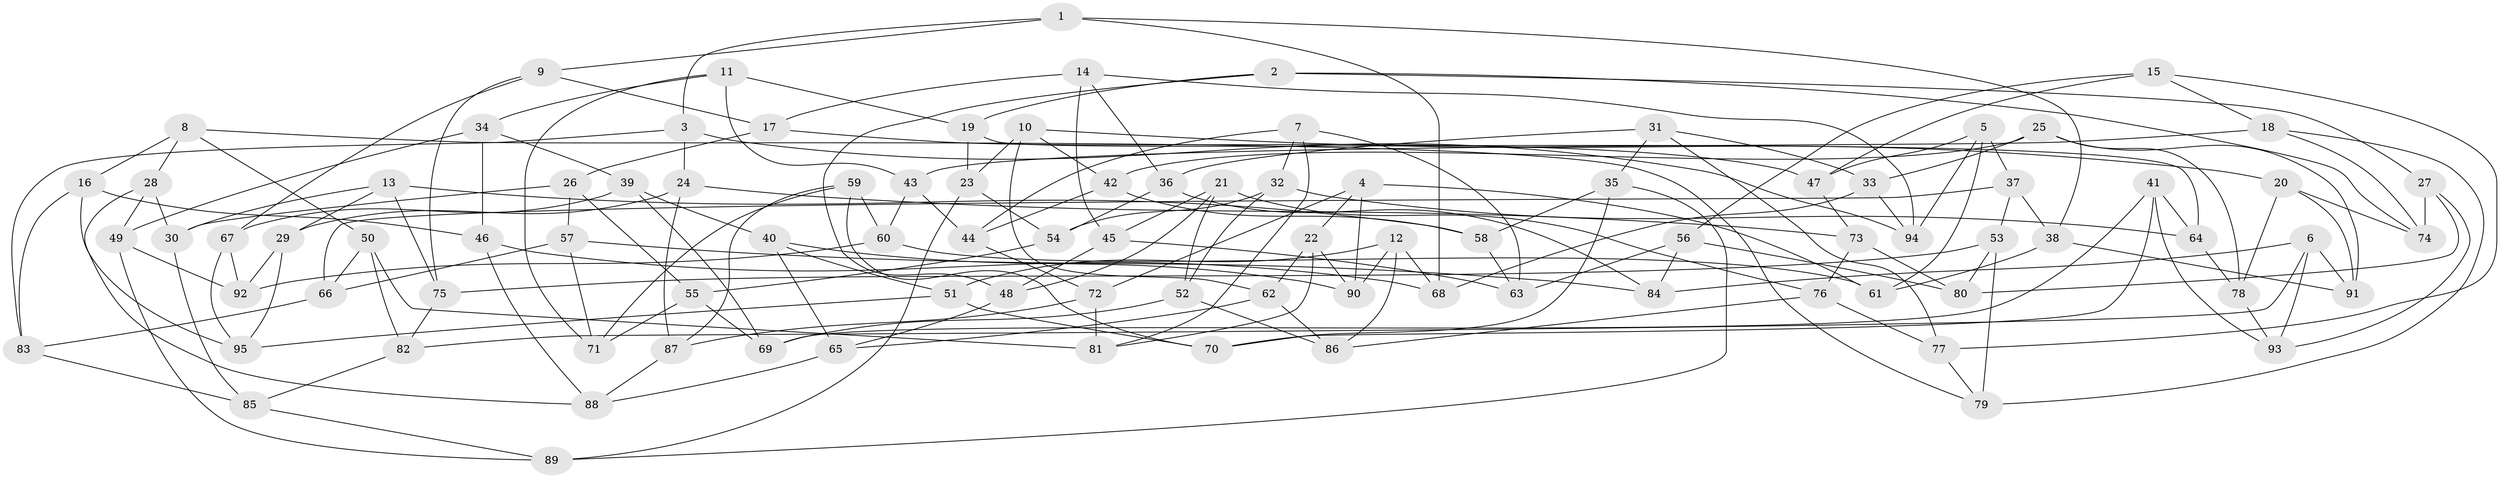 // Generated by graph-tools (version 1.1) at 2025/03/03/09/25 03:03:02]
// undirected, 95 vertices, 190 edges
graph export_dot {
graph [start="1"]
  node [color=gray90,style=filled];
  1;
  2;
  3;
  4;
  5;
  6;
  7;
  8;
  9;
  10;
  11;
  12;
  13;
  14;
  15;
  16;
  17;
  18;
  19;
  20;
  21;
  22;
  23;
  24;
  25;
  26;
  27;
  28;
  29;
  30;
  31;
  32;
  33;
  34;
  35;
  36;
  37;
  38;
  39;
  40;
  41;
  42;
  43;
  44;
  45;
  46;
  47;
  48;
  49;
  50;
  51;
  52;
  53;
  54;
  55;
  56;
  57;
  58;
  59;
  60;
  61;
  62;
  63;
  64;
  65;
  66;
  67;
  68;
  69;
  70;
  71;
  72;
  73;
  74;
  75;
  76;
  77;
  78;
  79;
  80;
  81;
  82;
  83;
  84;
  85;
  86;
  87;
  88;
  89;
  90;
  91;
  92;
  93;
  94;
  95;
  1 -- 38;
  1 -- 3;
  1 -- 9;
  1 -- 68;
  2 -- 19;
  2 -- 48;
  2 -- 27;
  2 -- 74;
  3 -- 94;
  3 -- 24;
  3 -- 83;
  4 -- 22;
  4 -- 61;
  4 -- 90;
  4 -- 72;
  5 -- 61;
  5 -- 94;
  5 -- 47;
  5 -- 37;
  6 -- 93;
  6 -- 82;
  6 -- 84;
  6 -- 91;
  7 -- 63;
  7 -- 44;
  7 -- 81;
  7 -- 32;
  8 -- 16;
  8 -- 79;
  8 -- 50;
  8 -- 28;
  9 -- 17;
  9 -- 75;
  9 -- 67;
  10 -- 23;
  10 -- 62;
  10 -- 20;
  10 -- 42;
  11 -- 71;
  11 -- 34;
  11 -- 19;
  11 -- 43;
  12 -- 68;
  12 -- 86;
  12 -- 90;
  12 -- 51;
  13 -- 29;
  13 -- 58;
  13 -- 75;
  13 -- 30;
  14 -- 17;
  14 -- 45;
  14 -- 94;
  14 -- 36;
  15 -- 47;
  15 -- 77;
  15 -- 56;
  15 -- 18;
  16 -- 83;
  16 -- 95;
  16 -- 46;
  17 -- 47;
  17 -- 26;
  18 -- 74;
  18 -- 79;
  18 -- 43;
  19 -- 23;
  19 -- 64;
  20 -- 78;
  20 -- 74;
  20 -- 91;
  21 -- 76;
  21 -- 45;
  21 -- 48;
  21 -- 52;
  22 -- 90;
  22 -- 81;
  22 -- 62;
  23 -- 89;
  23 -- 54;
  24 -- 87;
  24 -- 29;
  24 -- 73;
  25 -- 42;
  25 -- 33;
  25 -- 91;
  25 -- 78;
  26 -- 57;
  26 -- 30;
  26 -- 55;
  27 -- 80;
  27 -- 74;
  27 -- 93;
  28 -- 88;
  28 -- 30;
  28 -- 49;
  29 -- 92;
  29 -- 95;
  30 -- 85;
  31 -- 33;
  31 -- 77;
  31 -- 35;
  31 -- 36;
  32 -- 54;
  32 -- 52;
  32 -- 64;
  33 -- 94;
  33 -- 68;
  34 -- 46;
  34 -- 39;
  34 -- 49;
  35 -- 58;
  35 -- 89;
  35 -- 70;
  36 -- 84;
  36 -- 54;
  37 -- 38;
  37 -- 53;
  37 -- 66;
  38 -- 91;
  38 -- 61;
  39 -- 67;
  39 -- 40;
  39 -- 69;
  40 -- 51;
  40 -- 90;
  40 -- 65;
  41 -- 70;
  41 -- 93;
  41 -- 64;
  41 -- 69;
  42 -- 44;
  42 -- 58;
  43 -- 44;
  43 -- 60;
  44 -- 72;
  45 -- 48;
  45 -- 63;
  46 -- 68;
  46 -- 88;
  47 -- 73;
  48 -- 65;
  49 -- 92;
  49 -- 89;
  50 -- 82;
  50 -- 81;
  50 -- 66;
  51 -- 70;
  51 -- 95;
  52 -- 69;
  52 -- 86;
  53 -- 80;
  53 -- 75;
  53 -- 79;
  54 -- 55;
  55 -- 71;
  55 -- 69;
  56 -- 80;
  56 -- 84;
  56 -- 63;
  57 -- 66;
  57 -- 71;
  57 -- 84;
  58 -- 63;
  59 -- 71;
  59 -- 70;
  59 -- 60;
  59 -- 87;
  60 -- 92;
  60 -- 61;
  62 -- 86;
  62 -- 65;
  64 -- 78;
  65 -- 88;
  66 -- 83;
  67 -- 92;
  67 -- 95;
  72 -- 81;
  72 -- 87;
  73 -- 80;
  73 -- 76;
  75 -- 82;
  76 -- 77;
  76 -- 86;
  77 -- 79;
  78 -- 93;
  82 -- 85;
  83 -- 85;
  85 -- 89;
  87 -- 88;
}
